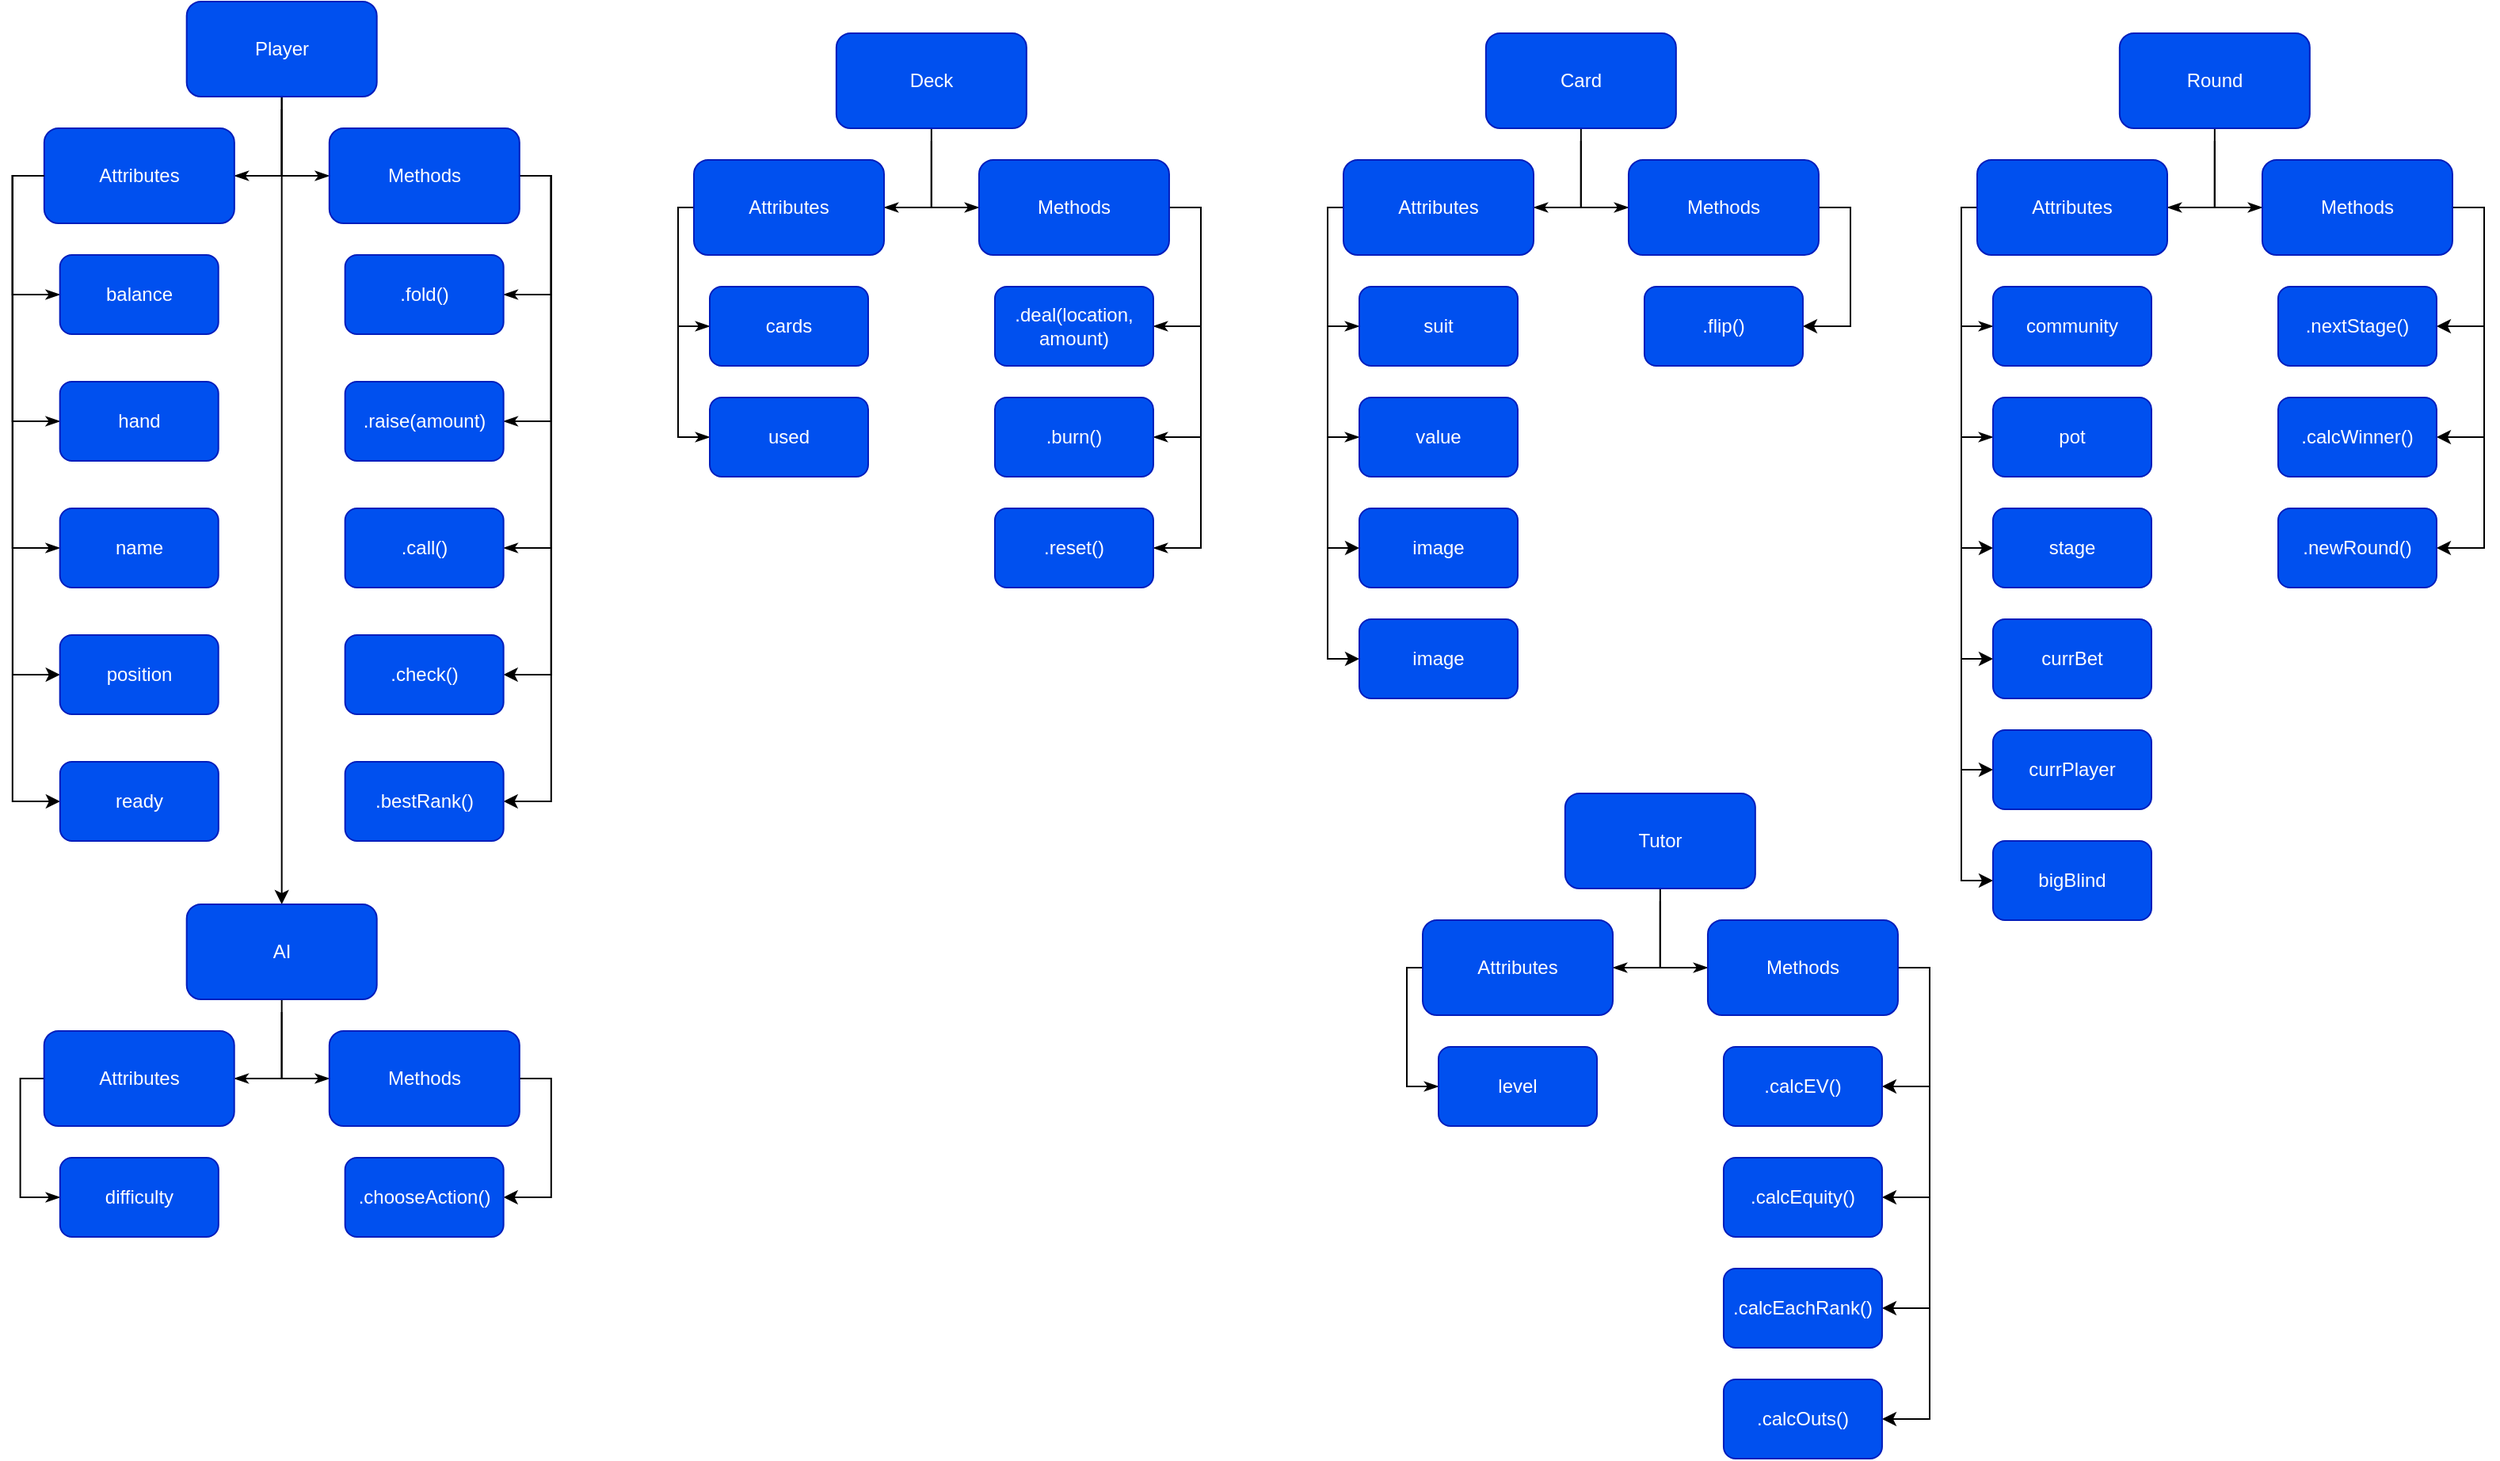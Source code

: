 <mxfile version="15.4.3" type="device"><diagram name="Page-1" id="2c0d36ab-eaac-3732-788b-9136903baeff"><mxGraphModel dx="1117" dy="623" grid="1" gridSize="10" guides="1" tooltips="1" connect="1" arrows="1" fold="1" page="1" pageScale="1.5" pageWidth="1169" pageHeight="827" background="none" math="0" shadow="0"><root><mxCell id="0"/><mxCell id="1" parent="0"/><mxCell id="-CKLJVaaTq9wheN5hUDh-131" value="" style="edgeStyle=orthogonalEdgeStyle;rounded=0;orthogonalLoop=1;jettySize=auto;html=1;endArrow=classicThin;sourcePerimeterSpacing=8;targetPerimeterSpacing=8;entryX=1;entryY=0.5;entryDx=0;entryDy=0;exitX=0.5;exitY=1;exitDx=0;exitDy=0;endFill=1;" parent="1" source="-CKLJVaaTq9wheN5hUDh-129" target="-CKLJVaaTq9wheN5hUDh-130" edge="1"><mxGeometry relative="1" as="geometry"><mxPoint x="227.84" y="380" as="targetPoint"/></mxGeometry></mxCell><mxCell id="-CKLJVaaTq9wheN5hUDh-134" value="" style="edgeStyle=orthogonalEdgeStyle;rounded=0;orthogonalLoop=1;jettySize=auto;html=1;endArrow=classicThin;sourcePerimeterSpacing=8;targetPerimeterSpacing=8;entryX=0;entryY=0.5;entryDx=0;entryDy=0;endFill=1;" parent="1" source="-CKLJVaaTq9wheN5hUDh-129" target="-CKLJVaaTq9wheN5hUDh-133" edge="1"><mxGeometry relative="1" as="geometry"/></mxCell><mxCell id="Jqy9X7Upgwg80QR6jKMe-75" style="edgeStyle=orthogonalEdgeStyle;rounded=0;orthogonalLoop=1;jettySize=auto;html=1;exitX=0.5;exitY=1;exitDx=0;exitDy=0;entryX=0.5;entryY=0;entryDx=0;entryDy=0;" parent="1" source="-CKLJVaaTq9wheN5hUDh-129" target="Jqy9X7Upgwg80QR6jKMe-37" edge="1"><mxGeometry relative="1" as="geometry"/></mxCell><mxCell id="-CKLJVaaTq9wheN5hUDh-129" value="Player" style="rounded=1;whiteSpace=wrap;html=1;hachureGap=4;pointerEvents=0;fillColor=#0050ef;strokeColor=#001DBC;fontColor=#ffffff;" parent="1" vertex="1"><mxGeometry x="219.84" y="270" width="120" height="60" as="geometry"/></mxCell><mxCell id="-CKLJVaaTq9wheN5hUDh-146" style="edgeStyle=orthogonalEdgeStyle;rounded=0;orthogonalLoop=1;jettySize=auto;html=1;entryX=0;entryY=0.5;entryDx=0;entryDy=0;endArrow=classicThin;endFill=1;sourcePerimeterSpacing=8;targetPerimeterSpacing=8;" parent="1" source="-CKLJVaaTq9wheN5hUDh-130" target="-CKLJVaaTq9wheN5hUDh-145" edge="1"><mxGeometry relative="1" as="geometry"><Array as="points"><mxPoint x="109.9" y="380"/><mxPoint x="109.9" y="615"/></Array></mxGeometry></mxCell><mxCell id="-CKLJVaaTq9wheN5hUDh-154" style="edgeStyle=orthogonalEdgeStyle;rounded=0;orthogonalLoop=1;jettySize=auto;html=1;entryX=0;entryY=0.5;entryDx=0;entryDy=0;endArrow=classicThin;endFill=1;sourcePerimeterSpacing=8;targetPerimeterSpacing=8;" parent="1" source="-CKLJVaaTq9wheN5hUDh-130" target="-CKLJVaaTq9wheN5hUDh-135" edge="1"><mxGeometry relative="1" as="geometry"><Array as="points"><mxPoint x="109.9" y="380"/><mxPoint x="109.9" y="455"/></Array></mxGeometry></mxCell><mxCell id="Jqy9X7Upgwg80QR6jKMe-57" style="edgeStyle=orthogonalEdgeStyle;rounded=0;orthogonalLoop=1;jettySize=auto;html=1;entryX=0;entryY=0.5;entryDx=0;entryDy=0;" parent="1" source="-CKLJVaaTq9wheN5hUDh-130" target="Jqy9X7Upgwg80QR6jKMe-56" edge="1"><mxGeometry relative="1" as="geometry"><mxPoint x="110" y="630" as="targetPoint"/><Array as="points"><mxPoint x="110" y="380"/><mxPoint x="110" y="695"/></Array></mxGeometry></mxCell><mxCell id="Jqy9X7Upgwg80QR6jKMe-77" style="edgeStyle=orthogonalEdgeStyle;rounded=0;orthogonalLoop=1;jettySize=auto;html=1;exitX=0;exitY=0.5;exitDx=0;exitDy=0;entryX=0;entryY=0.5;entryDx=0;entryDy=0;" parent="1" source="-CKLJVaaTq9wheN5hUDh-130" target="Jqy9X7Upgwg80QR6jKMe-76" edge="1"><mxGeometry relative="1" as="geometry"/></mxCell><mxCell id="-CKLJVaaTq9wheN5hUDh-130" value="Attributes" style="rounded=1;whiteSpace=wrap;html=1;hachureGap=4;pointerEvents=0;fillColor=#0050ef;strokeColor=#001DBC;fontColor=#ffffff;" parent="1" vertex="1"><mxGeometry x="129.92" y="350" width="120" height="60" as="geometry"/></mxCell><mxCell id="-CKLJVaaTq9wheN5hUDh-138" value="" style="edgeStyle=orthogonalEdgeStyle;rounded=0;orthogonalLoop=1;jettySize=auto;html=1;endArrow=classicThin;sourcePerimeterSpacing=8;targetPerimeterSpacing=8;exitX=1;exitY=0.5;exitDx=0;exitDy=0;entryX=1;entryY=0.5;entryDx=0;entryDy=0;endFill=1;" parent="1" source="-CKLJVaaTq9wheN5hUDh-133" target="-CKLJVaaTq9wheN5hUDh-137" edge="1"><mxGeometry relative="1" as="geometry"/></mxCell><mxCell id="-CKLJVaaTq9wheN5hUDh-143" style="edgeStyle=orthogonalEdgeStyle;rounded=0;orthogonalLoop=1;jettySize=auto;html=1;entryX=1;entryY=0.5;entryDx=0;entryDy=0;endArrow=classicThin;endFill=1;sourcePerimeterSpacing=8;targetPerimeterSpacing=8;exitX=1;exitY=0.5;exitDx=0;exitDy=0;" parent="1" source="-CKLJVaaTq9wheN5hUDh-133" target="-CKLJVaaTq9wheN5hUDh-141" edge="1"><mxGeometry relative="1" as="geometry"><Array as="points"><mxPoint x="449.9" y="380"/><mxPoint x="449.9" y="535"/></Array></mxGeometry></mxCell><mxCell id="-CKLJVaaTq9wheN5hUDh-144" style="edgeStyle=orthogonalEdgeStyle;rounded=0;orthogonalLoop=1;jettySize=auto;html=1;entryX=1;entryY=0.5;entryDx=0;entryDy=0;endArrow=classicThin;endFill=1;sourcePerimeterSpacing=8;targetPerimeterSpacing=8;" parent="1" source="-CKLJVaaTq9wheN5hUDh-133" target="-CKLJVaaTq9wheN5hUDh-142" edge="1"><mxGeometry relative="1" as="geometry"><Array as="points"><mxPoint x="449.9" y="380"/><mxPoint x="449.9" y="615"/></Array></mxGeometry></mxCell><mxCell id="Jqy9X7Upgwg80QR6jKMe-52" style="edgeStyle=orthogonalEdgeStyle;rounded=0;orthogonalLoop=1;jettySize=auto;html=1;exitX=1;exitY=0.5;exitDx=0;exitDy=0;entryX=1;entryY=0.5;entryDx=0;entryDy=0;" parent="1" source="-CKLJVaaTq9wheN5hUDh-133" target="Jqy9X7Upgwg80QR6jKMe-51" edge="1"><mxGeometry relative="1" as="geometry"/></mxCell><mxCell id="Jqy9X7Upgwg80QR6jKMe-55" style="edgeStyle=orthogonalEdgeStyle;rounded=0;orthogonalLoop=1;jettySize=auto;html=1;exitX=1;exitY=0.5;exitDx=0;exitDy=0;entryX=1;entryY=0.5;entryDx=0;entryDy=0;" parent="1" source="-CKLJVaaTq9wheN5hUDh-133" target="Jqy9X7Upgwg80QR6jKMe-54" edge="1"><mxGeometry relative="1" as="geometry"/></mxCell><mxCell id="-CKLJVaaTq9wheN5hUDh-133" value="Methods" style="rounded=1;whiteSpace=wrap;html=1;hachureGap=4;pointerEvents=0;fillColor=#0050ef;strokeColor=#001DBC;fontColor=#ffffff;" parent="1" vertex="1"><mxGeometry x="309.9" y="350" width="120" height="60" as="geometry"/></mxCell><mxCell id="-CKLJVaaTq9wheN5hUDh-140" value="" style="edgeStyle=orthogonalEdgeStyle;rounded=0;orthogonalLoop=1;jettySize=auto;html=1;endArrow=classicThin;sourcePerimeterSpacing=8;targetPerimeterSpacing=8;exitX=0;exitY=0.5;exitDx=0;exitDy=0;entryX=0;entryY=0.5;entryDx=0;entryDy=0;endFill=1;" parent="1" source="-CKLJVaaTq9wheN5hUDh-130" target="-CKLJVaaTq9wheN5hUDh-139" edge="1"><mxGeometry relative="1" as="geometry"/></mxCell><mxCell id="-CKLJVaaTq9wheN5hUDh-135" value="balance" style="rounded=1;whiteSpace=wrap;html=1;hachureGap=4;pointerEvents=0;fillColor=#0050ef;strokeColor=#001DBC;fontColor=#ffffff;aspect=fixed;" parent="1" vertex="1"><mxGeometry x="139.85" y="430" width="100" height="50" as="geometry"/></mxCell><mxCell id="-CKLJVaaTq9wheN5hUDh-137" value=".fold()" style="rounded=1;whiteSpace=wrap;html=1;hachureGap=4;pointerEvents=0;fillColor=#0050ef;strokeColor=#001DBC;fontColor=#ffffff;aspect=fixed;" parent="1" vertex="1"><mxGeometry x="319.83" y="430" width="100" height="50" as="geometry"/></mxCell><mxCell id="-CKLJVaaTq9wheN5hUDh-139" value="hand" style="rounded=1;whiteSpace=wrap;html=1;hachureGap=4;pointerEvents=0;fillColor=#0050ef;strokeColor=#001DBC;fontColor=#ffffff;aspect=fixed;" parent="1" vertex="1"><mxGeometry x="139.85" y="510" width="100" height="50" as="geometry"/></mxCell><mxCell id="-CKLJVaaTq9wheN5hUDh-141" value=".raise(amount)" style="rounded=1;whiteSpace=wrap;html=1;hachureGap=4;pointerEvents=0;fillColor=#0050ef;strokeColor=#001DBC;fontColor=#ffffff;aspect=fixed;" parent="1" vertex="1"><mxGeometry x="319.83" y="510" width="100" height="50" as="geometry"/></mxCell><mxCell id="-CKLJVaaTq9wheN5hUDh-142" value=".call()" style="rounded=1;whiteSpace=wrap;html=1;hachureGap=4;pointerEvents=0;fillColor=#0050ef;strokeColor=#001DBC;fontColor=#ffffff;aspect=fixed;" parent="1" vertex="1"><mxGeometry x="319.83" y="590" width="100" height="50" as="geometry"/></mxCell><mxCell id="-CKLJVaaTq9wheN5hUDh-145" value="name" style="rounded=1;whiteSpace=wrap;html=1;hachureGap=4;pointerEvents=0;fillColor=#0050ef;strokeColor=#001DBC;fontColor=#ffffff;aspect=fixed;" parent="1" vertex="1"><mxGeometry x="139.85" y="590" width="100" height="50" as="geometry"/></mxCell><mxCell id="-CKLJVaaTq9wheN5hUDh-148" value="" style="edgeStyle=orthogonalEdgeStyle;rounded=0;orthogonalLoop=1;jettySize=auto;html=1;endArrow=classicThin;sourcePerimeterSpacing=8;targetPerimeterSpacing=8;entryX=1;entryY=0.5;entryDx=0;entryDy=0;exitX=0.5;exitY=1;exitDx=0;exitDy=0;endFill=1;" parent="1" source="-CKLJVaaTq9wheN5hUDh-150" target="-CKLJVaaTq9wheN5hUDh-151" edge="1"><mxGeometry relative="1" as="geometry"><mxPoint x="637.92" y="400" as="targetPoint"/></mxGeometry></mxCell><mxCell id="-CKLJVaaTq9wheN5hUDh-149" value="" style="edgeStyle=orthogonalEdgeStyle;rounded=0;orthogonalLoop=1;jettySize=auto;html=1;endArrow=classicThin;sourcePerimeterSpacing=8;targetPerimeterSpacing=8;entryX=0;entryY=0.5;entryDx=0;entryDy=0;endFill=1;" parent="1" source="-CKLJVaaTq9wheN5hUDh-150" target="-CKLJVaaTq9wheN5hUDh-152" edge="1"><mxGeometry relative="1" as="geometry"/></mxCell><mxCell id="-CKLJVaaTq9wheN5hUDh-150" value="Deck" style="rounded=1;whiteSpace=wrap;html=1;hachureGap=4;pointerEvents=0;fillColor=#0050ef;strokeColor=#001DBC;fontColor=#ffffff;" parent="1" vertex="1"><mxGeometry x="629.92" y="290" width="120" height="60" as="geometry"/></mxCell><mxCell id="-CKLJVaaTq9wheN5hUDh-158" style="edgeStyle=orthogonalEdgeStyle;rounded=0;orthogonalLoop=1;jettySize=auto;html=1;entryX=0;entryY=0.5;entryDx=0;entryDy=0;endArrow=classicThin;endFill=1;sourcePerimeterSpacing=8;targetPerimeterSpacing=8;exitX=0;exitY=0.5;exitDx=0;exitDy=0;" parent="1" source="-CKLJVaaTq9wheN5hUDh-151" target="-CKLJVaaTq9wheN5hUDh-156" edge="1"><mxGeometry relative="1" as="geometry"><Array as="points"><mxPoint x="530" y="400"/><mxPoint x="530" y="475"/></Array></mxGeometry></mxCell><mxCell id="-CKLJVaaTq9wheN5hUDh-165" style="edgeStyle=orthogonalEdgeStyle;rounded=0;orthogonalLoop=1;jettySize=auto;html=1;entryX=0;entryY=0.5;entryDx=0;entryDy=0;endArrow=classicThin;endFill=1;sourcePerimeterSpacing=8;targetPerimeterSpacing=8;" parent="1" source="-CKLJVaaTq9wheN5hUDh-151" target="-CKLJVaaTq9wheN5hUDh-164" edge="1"><mxGeometry relative="1" as="geometry"><Array as="points"><mxPoint x="530" y="400"/><mxPoint x="530" y="545"/></Array></mxGeometry></mxCell><mxCell id="-CKLJVaaTq9wheN5hUDh-151" value="Attributes" style="rounded=1;whiteSpace=wrap;html=1;hachureGap=4;pointerEvents=0;fillColor=#0050ef;strokeColor=#001DBC;fontColor=#ffffff;" parent="1" vertex="1"><mxGeometry x="540" y="370" width="120" height="60" as="geometry"/></mxCell><mxCell id="-CKLJVaaTq9wheN5hUDh-159" style="edgeStyle=orthogonalEdgeStyle;rounded=0;orthogonalLoop=1;jettySize=auto;html=1;entryX=1;entryY=0.5;entryDx=0;entryDy=0;endArrow=classicThin;endFill=1;sourcePerimeterSpacing=8;targetPerimeterSpacing=8;exitX=1;exitY=0.5;exitDx=0;exitDy=0;" parent="1" source="-CKLJVaaTq9wheN5hUDh-152" target="-CKLJVaaTq9wheN5hUDh-157" edge="1"><mxGeometry relative="1" as="geometry"><Array as="points"><mxPoint x="860" y="400"/><mxPoint x="860" y="475"/></Array></mxGeometry></mxCell><mxCell id="-CKLJVaaTq9wheN5hUDh-161" style="edgeStyle=orthogonalEdgeStyle;rounded=0;orthogonalLoop=1;jettySize=auto;html=1;entryX=1;entryY=0.5;entryDx=0;entryDy=0;endArrow=classicThin;endFill=1;sourcePerimeterSpacing=8;targetPerimeterSpacing=8;" parent="1" source="-CKLJVaaTq9wheN5hUDh-152" target="-CKLJVaaTq9wheN5hUDh-160" edge="1"><mxGeometry relative="1" as="geometry"><Array as="points"><mxPoint x="860" y="400"/><mxPoint x="860" y="545"/></Array></mxGeometry></mxCell><mxCell id="-CKLJVaaTq9wheN5hUDh-163" style="edgeStyle=orthogonalEdgeStyle;rounded=0;orthogonalLoop=1;jettySize=auto;html=1;entryX=1;entryY=0.5;entryDx=0;entryDy=0;endArrow=classicThin;endFill=1;sourcePerimeterSpacing=8;targetPerimeterSpacing=8;" parent="1" source="-CKLJVaaTq9wheN5hUDh-152" target="-CKLJVaaTq9wheN5hUDh-162" edge="1"><mxGeometry relative="1" as="geometry"><Array as="points"><mxPoint x="860" y="400"/><mxPoint x="860" y="615"/></Array></mxGeometry></mxCell><mxCell id="-CKLJVaaTq9wheN5hUDh-152" value="Methods" style="rounded=1;whiteSpace=wrap;html=1;hachureGap=4;pointerEvents=0;fillColor=#0050ef;strokeColor=#001DBC;fontColor=#ffffff;" parent="1" vertex="1"><mxGeometry x="719.98" y="370" width="120" height="60" as="geometry"/></mxCell><mxCell id="-CKLJVaaTq9wheN5hUDh-156" value="cards" style="rounded=1;whiteSpace=wrap;html=1;hachureGap=4;pointerEvents=0;fillColor=#0050ef;strokeColor=#001DBC;fontColor=#ffffff;aspect=fixed;" parent="1" vertex="1"><mxGeometry x="550" y="450" width="100" height="50" as="geometry"/></mxCell><mxCell id="-CKLJVaaTq9wheN5hUDh-157" value=".deal(location, amount)" style="rounded=1;whiteSpace=wrap;html=1;hachureGap=4;pointerEvents=0;fillColor=#0050ef;strokeColor=#001DBC;fontColor=#ffffff;aspect=fixed;" parent="1" vertex="1"><mxGeometry x="729.98" y="450" width="100" height="50" as="geometry"/></mxCell><mxCell id="-CKLJVaaTq9wheN5hUDh-160" value=".burn()" style="rounded=1;whiteSpace=wrap;html=1;hachureGap=4;pointerEvents=0;fillColor=#0050ef;strokeColor=#001DBC;fontColor=#ffffff;aspect=fixed;" parent="1" vertex="1"><mxGeometry x="729.98" y="520" width="100" height="50" as="geometry"/></mxCell><mxCell id="-CKLJVaaTq9wheN5hUDh-162" value=".reset()" style="rounded=1;whiteSpace=wrap;html=1;hachureGap=4;pointerEvents=0;fillColor=#0050ef;strokeColor=#001DBC;fontColor=#ffffff;aspect=fixed;" parent="1" vertex="1"><mxGeometry x="729.98" y="590" width="100" height="50" as="geometry"/></mxCell><mxCell id="-CKLJVaaTq9wheN5hUDh-164" value="used" style="rounded=1;whiteSpace=wrap;html=1;hachureGap=4;pointerEvents=0;fillColor=#0050ef;strokeColor=#001DBC;fontColor=#ffffff;aspect=fixed;" parent="1" vertex="1"><mxGeometry x="550" y="520" width="100" height="50" as="geometry"/></mxCell><mxCell id="-CKLJVaaTq9wheN5hUDh-167" value="" style="edgeStyle=orthogonalEdgeStyle;rounded=0;orthogonalLoop=1;jettySize=auto;html=1;endArrow=classicThin;sourcePerimeterSpacing=8;targetPerimeterSpacing=8;entryX=1;entryY=0.5;entryDx=0;entryDy=0;exitX=0.5;exitY=1;exitDx=0;exitDy=0;endFill=1;" parent="1" source="-CKLJVaaTq9wheN5hUDh-169" target="-CKLJVaaTq9wheN5hUDh-170" edge="1"><mxGeometry relative="1" as="geometry"><mxPoint x="1047.92" y="400" as="targetPoint"/></mxGeometry></mxCell><mxCell id="-CKLJVaaTq9wheN5hUDh-168" value="" style="edgeStyle=orthogonalEdgeStyle;rounded=0;orthogonalLoop=1;jettySize=auto;html=1;endArrow=classicThin;sourcePerimeterSpacing=8;targetPerimeterSpacing=8;entryX=0;entryY=0.5;entryDx=0;entryDy=0;endFill=1;" parent="1" source="-CKLJVaaTq9wheN5hUDh-169" target="-CKLJVaaTq9wheN5hUDh-171" edge="1"><mxGeometry relative="1" as="geometry"/></mxCell><mxCell id="-CKLJVaaTq9wheN5hUDh-169" value="Card" style="rounded=1;whiteSpace=wrap;html=1;hachureGap=4;pointerEvents=0;fillColor=#0050ef;strokeColor=#001DBC;fontColor=#ffffff;" parent="1" vertex="1"><mxGeometry x="1039.92" y="290" width="120" height="60" as="geometry"/></mxCell><mxCell id="-CKLJVaaTq9wheN5hUDh-174" style="edgeStyle=orthogonalEdgeStyle;rounded=0;orthogonalLoop=1;jettySize=auto;html=1;entryX=0;entryY=0.5;entryDx=0;entryDy=0;endArrow=classicThin;endFill=1;sourcePerimeterSpacing=8;targetPerimeterSpacing=8;exitX=0;exitY=0.5;exitDx=0;exitDy=0;" parent="1" source="-CKLJVaaTq9wheN5hUDh-170" target="-CKLJVaaTq9wheN5hUDh-172" edge="1"><mxGeometry relative="1" as="geometry"><Array as="points"><mxPoint x="940" y="400"/><mxPoint x="940" y="475"/></Array></mxGeometry></mxCell><mxCell id="-CKLJVaaTq9wheN5hUDh-175" style="edgeStyle=orthogonalEdgeStyle;rounded=0;orthogonalLoop=1;jettySize=auto;html=1;entryX=0;entryY=0.5;entryDx=0;entryDy=0;endArrow=classicThin;endFill=1;sourcePerimeterSpacing=8;targetPerimeterSpacing=8;" parent="1" source="-CKLJVaaTq9wheN5hUDh-170" target="-CKLJVaaTq9wheN5hUDh-173" edge="1"><mxGeometry relative="1" as="geometry"><Array as="points"><mxPoint x="940" y="400"/><mxPoint x="940" y="545"/></Array></mxGeometry></mxCell><mxCell id="Jqy9X7Upgwg80QR6jKMe-3" style="edgeStyle=orthogonalEdgeStyle;rounded=0;orthogonalLoop=1;jettySize=auto;html=1;entryX=0;entryY=0.5;entryDx=0;entryDy=0;" parent="1" source="-CKLJVaaTq9wheN5hUDh-170" target="Jqy9X7Upgwg80QR6jKMe-2" edge="1"><mxGeometry relative="1" as="geometry"><Array as="points"><mxPoint x="940" y="400"/><mxPoint x="940" y="615"/></Array></mxGeometry></mxCell><mxCell id="Jqy9X7Upgwg80QR6jKMe-65" style="edgeStyle=orthogonalEdgeStyle;rounded=0;orthogonalLoop=1;jettySize=auto;html=1;exitX=0;exitY=0.5;exitDx=0;exitDy=0;entryX=0;entryY=0.5;entryDx=0;entryDy=0;" parent="1" source="-CKLJVaaTq9wheN5hUDh-170" target="Jqy9X7Upgwg80QR6jKMe-64" edge="1"><mxGeometry relative="1" as="geometry"><Array as="points"><mxPoint x="940" y="400"/><mxPoint x="940" y="685"/></Array></mxGeometry></mxCell><mxCell id="-CKLJVaaTq9wheN5hUDh-170" value="Attributes" style="rounded=1;whiteSpace=wrap;html=1;hachureGap=4;pointerEvents=0;fillColor=#0050ef;strokeColor=#001DBC;fontColor=#ffffff;" parent="1" vertex="1"><mxGeometry x="950" y="370" width="120" height="60" as="geometry"/></mxCell><mxCell id="Jqy9X7Upgwg80QR6jKMe-4" style="edgeStyle=orthogonalEdgeStyle;rounded=0;orthogonalLoop=1;jettySize=auto;html=1;exitX=1;exitY=0.5;exitDx=0;exitDy=0;entryX=1;entryY=0.5;entryDx=0;entryDy=0;" parent="1" source="-CKLJVaaTq9wheN5hUDh-171" target="Jqy9X7Upgwg80QR6jKMe-1" edge="1"><mxGeometry relative="1" as="geometry"/></mxCell><mxCell id="-CKLJVaaTq9wheN5hUDh-171" value="Methods" style="rounded=1;whiteSpace=wrap;html=1;hachureGap=4;pointerEvents=0;fillColor=#0050ef;strokeColor=#001DBC;fontColor=#ffffff;" parent="1" vertex="1"><mxGeometry x="1129.98" y="370" width="120" height="60" as="geometry"/></mxCell><mxCell id="-CKLJVaaTq9wheN5hUDh-172" value="suit" style="rounded=1;whiteSpace=wrap;html=1;hachureGap=4;pointerEvents=0;fillColor=#0050ef;strokeColor=#001DBC;fontColor=#ffffff;aspect=fixed;" parent="1" vertex="1"><mxGeometry x="960" y="450" width="100" height="50" as="geometry"/></mxCell><mxCell id="-CKLJVaaTq9wheN5hUDh-173" value="value" style="rounded=1;whiteSpace=wrap;html=1;hachureGap=4;pointerEvents=0;fillColor=#0050ef;strokeColor=#001DBC;fontColor=#ffffff;aspect=fixed;" parent="1" vertex="1"><mxGeometry x="960" y="520" width="100" height="50" as="geometry"/></mxCell><mxCell id="Jqy9X7Upgwg80QR6jKMe-1" value=".flip()" style="rounded=1;whiteSpace=wrap;html=1;hachureGap=4;pointerEvents=0;fillColor=#0050ef;strokeColor=#001DBC;fontColor=#ffffff;aspect=fixed;" parent="1" vertex="1"><mxGeometry x="1139.98" y="450" width="100" height="50" as="geometry"/></mxCell><mxCell id="Jqy9X7Upgwg80QR6jKMe-2" value="image" style="rounded=1;whiteSpace=wrap;html=1;hachureGap=4;pointerEvents=0;fillColor=#0050ef;strokeColor=#001DBC;fontColor=#ffffff;aspect=fixed;" parent="1" vertex="1"><mxGeometry x="960" y="590" width="100" height="50" as="geometry"/></mxCell><mxCell id="Jqy9X7Upgwg80QR6jKMe-5" value="" style="edgeStyle=orthogonalEdgeStyle;rounded=0;orthogonalLoop=1;jettySize=auto;html=1;endArrow=classicThin;sourcePerimeterSpacing=8;targetPerimeterSpacing=8;entryX=1;entryY=0.5;entryDx=0;entryDy=0;exitX=0.5;exitY=1;exitDx=0;exitDy=0;endFill=1;" parent="1" source="Jqy9X7Upgwg80QR6jKMe-7" target="Jqy9X7Upgwg80QR6jKMe-11" edge="1"><mxGeometry relative="1" as="geometry"><mxPoint x="1447.92" y="400" as="targetPoint"/></mxGeometry></mxCell><mxCell id="Jqy9X7Upgwg80QR6jKMe-6" value="" style="edgeStyle=orthogonalEdgeStyle;rounded=0;orthogonalLoop=1;jettySize=auto;html=1;endArrow=classicThin;sourcePerimeterSpacing=8;targetPerimeterSpacing=8;entryX=0;entryY=0.5;entryDx=0;entryDy=0;endFill=1;" parent="1" source="Jqy9X7Upgwg80QR6jKMe-7" target="Jqy9X7Upgwg80QR6jKMe-13" edge="1"><mxGeometry relative="1" as="geometry"/></mxCell><mxCell id="Jqy9X7Upgwg80QR6jKMe-7" value="Round" style="rounded=1;whiteSpace=wrap;html=1;hachureGap=4;pointerEvents=0;fillColor=#0050ef;strokeColor=#001DBC;fontColor=#ffffff;" parent="1" vertex="1"><mxGeometry x="1439.92" y="290" width="120" height="60" as="geometry"/></mxCell><mxCell id="Jqy9X7Upgwg80QR6jKMe-8" style="edgeStyle=orthogonalEdgeStyle;rounded=0;orthogonalLoop=1;jettySize=auto;html=1;entryX=0;entryY=0.5;entryDx=0;entryDy=0;endArrow=classicThin;endFill=1;sourcePerimeterSpacing=8;targetPerimeterSpacing=8;exitX=0;exitY=0.5;exitDx=0;exitDy=0;" parent="1" source="Jqy9X7Upgwg80QR6jKMe-11" target="Jqy9X7Upgwg80QR6jKMe-14" edge="1"><mxGeometry relative="1" as="geometry"><Array as="points"><mxPoint x="1340" y="400"/><mxPoint x="1340" y="475"/></Array></mxGeometry></mxCell><mxCell id="Jqy9X7Upgwg80QR6jKMe-9" style="edgeStyle=orthogonalEdgeStyle;rounded=0;orthogonalLoop=1;jettySize=auto;html=1;entryX=0;entryY=0.5;entryDx=0;entryDy=0;endArrow=classicThin;endFill=1;sourcePerimeterSpacing=8;targetPerimeterSpacing=8;" parent="1" source="Jqy9X7Upgwg80QR6jKMe-11" target="Jqy9X7Upgwg80QR6jKMe-15" edge="1"><mxGeometry relative="1" as="geometry"><Array as="points"><mxPoint x="1340" y="400"/><mxPoint x="1340" y="545"/></Array></mxGeometry></mxCell><mxCell id="Jqy9X7Upgwg80QR6jKMe-59" style="edgeStyle=orthogonalEdgeStyle;rounded=0;orthogonalLoop=1;jettySize=auto;html=1;exitX=0;exitY=0.5;exitDx=0;exitDy=0;entryX=0;entryY=0.5;entryDx=0;entryDy=0;" parent="1" source="Jqy9X7Upgwg80QR6jKMe-11" target="Jqy9X7Upgwg80QR6jKMe-58" edge="1"><mxGeometry relative="1" as="geometry"><Array as="points"><mxPoint x="1340" y="400"/><mxPoint x="1340" y="615"/></Array></mxGeometry></mxCell><mxCell id="Jqy9X7Upgwg80QR6jKMe-61" style="edgeStyle=orthogonalEdgeStyle;rounded=0;orthogonalLoop=1;jettySize=auto;html=1;exitX=0;exitY=0.5;exitDx=0;exitDy=0;entryX=0;entryY=0.5;entryDx=0;entryDy=0;" parent="1" source="Jqy9X7Upgwg80QR6jKMe-11" target="Jqy9X7Upgwg80QR6jKMe-60" edge="1"><mxGeometry relative="1" as="geometry"><Array as="points"><mxPoint x="1340" y="400"/><mxPoint x="1340" y="685"/></Array></mxGeometry></mxCell><mxCell id="Jqy9X7Upgwg80QR6jKMe-63" style="edgeStyle=orthogonalEdgeStyle;rounded=0;orthogonalLoop=1;jettySize=auto;html=1;exitX=0;exitY=0.5;exitDx=0;exitDy=0;entryX=0;entryY=0.5;entryDx=0;entryDy=0;" parent="1" source="Jqy9X7Upgwg80QR6jKMe-11" target="Jqy9X7Upgwg80QR6jKMe-62" edge="1"><mxGeometry relative="1" as="geometry"><Array as="points"><mxPoint x="1340" y="400"/><mxPoint x="1340" y="755"/></Array></mxGeometry></mxCell><mxCell id="g2fBDRcS-xBej7vvgH9--2" style="edgeStyle=orthogonalEdgeStyle;rounded=0;orthogonalLoop=1;jettySize=auto;html=1;exitX=0;exitY=0.5;exitDx=0;exitDy=0;entryX=0;entryY=0.5;entryDx=0;entryDy=0;" edge="1" parent="1" source="Jqy9X7Upgwg80QR6jKMe-11" target="g2fBDRcS-xBej7vvgH9--1"><mxGeometry relative="1" as="geometry"><Array as="points"><mxPoint x="1340" y="400"/><mxPoint x="1340" y="825"/></Array></mxGeometry></mxCell><mxCell id="Jqy9X7Upgwg80QR6jKMe-11" value="Attributes" style="rounded=1;whiteSpace=wrap;html=1;hachureGap=4;pointerEvents=0;fillColor=#0050ef;strokeColor=#001DBC;fontColor=#ffffff;" parent="1" vertex="1"><mxGeometry x="1350" y="370" width="120" height="60" as="geometry"/></mxCell><mxCell id="Jqy9X7Upgwg80QR6jKMe-12" style="edgeStyle=orthogonalEdgeStyle;rounded=0;orthogonalLoop=1;jettySize=auto;html=1;exitX=1;exitY=0.5;exitDx=0;exitDy=0;entryX=1;entryY=0.5;entryDx=0;entryDy=0;" parent="1" source="Jqy9X7Upgwg80QR6jKMe-13" target="Jqy9X7Upgwg80QR6jKMe-16" edge="1"><mxGeometry relative="1" as="geometry"/></mxCell><mxCell id="Jqy9X7Upgwg80QR6jKMe-53" style="edgeStyle=orthogonalEdgeStyle;rounded=0;orthogonalLoop=1;jettySize=auto;html=1;exitX=1;exitY=0.5;exitDx=0;exitDy=0;entryX=1;entryY=0.5;entryDx=0;entryDy=0;" parent="1" source="Jqy9X7Upgwg80QR6jKMe-13" target="Jqy9X7Upgwg80QR6jKMe-18" edge="1"><mxGeometry relative="1" as="geometry"/></mxCell><mxCell id="Jqy9X7Upgwg80QR6jKMe-70" style="edgeStyle=orthogonalEdgeStyle;rounded=0;orthogonalLoop=1;jettySize=auto;html=1;exitX=1;exitY=0.5;exitDx=0;exitDy=0;entryX=1;entryY=0.5;entryDx=0;entryDy=0;" parent="1" source="Jqy9X7Upgwg80QR6jKMe-13" target="Jqy9X7Upgwg80QR6jKMe-71" edge="1"><mxGeometry relative="1" as="geometry"><mxPoint x="1670" y="630" as="targetPoint"/></mxGeometry></mxCell><mxCell id="Jqy9X7Upgwg80QR6jKMe-13" value="Methods" style="rounded=1;whiteSpace=wrap;html=1;hachureGap=4;pointerEvents=0;fillColor=#0050ef;strokeColor=#001DBC;fontColor=#ffffff;" parent="1" vertex="1"><mxGeometry x="1529.98" y="370" width="120" height="60" as="geometry"/></mxCell><mxCell id="Jqy9X7Upgwg80QR6jKMe-14" value="community" style="rounded=1;whiteSpace=wrap;html=1;hachureGap=4;pointerEvents=0;fillColor=#0050ef;strokeColor=#001DBC;fontColor=#ffffff;aspect=fixed;" parent="1" vertex="1"><mxGeometry x="1360" y="450" width="100" height="50" as="geometry"/></mxCell><mxCell id="Jqy9X7Upgwg80QR6jKMe-15" value="pot" style="rounded=1;whiteSpace=wrap;html=1;hachureGap=4;pointerEvents=0;fillColor=#0050ef;strokeColor=#001DBC;fontColor=#ffffff;aspect=fixed;" parent="1" vertex="1"><mxGeometry x="1360" y="520" width="100" height="50" as="geometry"/></mxCell><mxCell id="Jqy9X7Upgwg80QR6jKMe-16" value=".nextStage()" style="rounded=1;whiteSpace=wrap;html=1;hachureGap=4;pointerEvents=0;fillColor=#0050ef;strokeColor=#001DBC;fontColor=#ffffff;aspect=fixed;" parent="1" vertex="1"><mxGeometry x="1539.98" y="450" width="100" height="50" as="geometry"/></mxCell><mxCell id="Jqy9X7Upgwg80QR6jKMe-18" value=".calcWinner()" style="rounded=1;whiteSpace=wrap;html=1;hachureGap=4;pointerEvents=0;fillColor=#0050ef;strokeColor=#001DBC;fontColor=#ffffff;aspect=fixed;" parent="1" vertex="1"><mxGeometry x="1539.98" y="520" width="100" height="50" as="geometry"/></mxCell><mxCell id="Jqy9X7Upgwg80QR6jKMe-21" value="" style="edgeStyle=orthogonalEdgeStyle;rounded=0;orthogonalLoop=1;jettySize=auto;html=1;endArrow=classicThin;sourcePerimeterSpacing=8;targetPerimeterSpacing=8;entryX=1;entryY=0.5;entryDx=0;entryDy=0;exitX=0.5;exitY=1;exitDx=0;exitDy=0;endFill=1;" parent="1" source="Jqy9X7Upgwg80QR6jKMe-23" target="Jqy9X7Upgwg80QR6jKMe-27" edge="1"><mxGeometry relative="1" as="geometry"><mxPoint x="1097.92" y="880" as="targetPoint"/></mxGeometry></mxCell><mxCell id="Jqy9X7Upgwg80QR6jKMe-22" value="" style="edgeStyle=orthogonalEdgeStyle;rounded=0;orthogonalLoop=1;jettySize=auto;html=1;endArrow=classicThin;sourcePerimeterSpacing=8;targetPerimeterSpacing=8;entryX=0;entryY=0.5;entryDx=0;entryDy=0;endFill=1;" parent="1" source="Jqy9X7Upgwg80QR6jKMe-23" target="Jqy9X7Upgwg80QR6jKMe-29" edge="1"><mxGeometry relative="1" as="geometry"/></mxCell><mxCell id="Jqy9X7Upgwg80QR6jKMe-23" value="Tutor" style="rounded=1;whiteSpace=wrap;html=1;hachureGap=4;pointerEvents=0;fillColor=#0050ef;strokeColor=#001DBC;fontColor=#ffffff;" parent="1" vertex="1"><mxGeometry x="1089.92" y="770" width="120" height="60" as="geometry"/></mxCell><mxCell id="Jqy9X7Upgwg80QR6jKMe-24" style="edgeStyle=orthogonalEdgeStyle;rounded=0;orthogonalLoop=1;jettySize=auto;html=1;entryX=0;entryY=0.5;entryDx=0;entryDy=0;endArrow=classicThin;endFill=1;sourcePerimeterSpacing=8;targetPerimeterSpacing=8;exitX=0;exitY=0.5;exitDx=0;exitDy=0;" parent="1" source="Jqy9X7Upgwg80QR6jKMe-27" target="Jqy9X7Upgwg80QR6jKMe-30" edge="1"><mxGeometry relative="1" as="geometry"><Array as="points"><mxPoint x="990" y="880"/><mxPoint x="990" y="955"/></Array></mxGeometry></mxCell><mxCell id="Jqy9X7Upgwg80QR6jKMe-27" value="Attributes" style="rounded=1;whiteSpace=wrap;html=1;hachureGap=4;pointerEvents=0;fillColor=#0050ef;strokeColor=#001DBC;fontColor=#ffffff;" parent="1" vertex="1"><mxGeometry x="1000" y="850" width="120" height="60" as="geometry"/></mxCell><mxCell id="Jqy9X7Upgwg80QR6jKMe-28" style="edgeStyle=orthogonalEdgeStyle;rounded=0;orthogonalLoop=1;jettySize=auto;html=1;exitX=1;exitY=0.5;exitDx=0;exitDy=0;entryX=1;entryY=0.5;entryDx=0;entryDy=0;" parent="1" source="Jqy9X7Upgwg80QR6jKMe-29" target="Jqy9X7Upgwg80QR6jKMe-32" edge="1"><mxGeometry relative="1" as="geometry"/></mxCell><mxCell id="Jqy9X7Upgwg80QR6jKMe-68" style="edgeStyle=orthogonalEdgeStyle;rounded=0;orthogonalLoop=1;jettySize=auto;html=1;exitX=1;exitY=0.5;exitDx=0;exitDy=0;entryX=1;entryY=0.5;entryDx=0;entryDy=0;" parent="1" source="Jqy9X7Upgwg80QR6jKMe-29" target="Jqy9X7Upgwg80QR6jKMe-34" edge="1"><mxGeometry relative="1" as="geometry"/></mxCell><mxCell id="Jqy9X7Upgwg80QR6jKMe-69" style="edgeStyle=orthogonalEdgeStyle;rounded=0;orthogonalLoop=1;jettySize=auto;html=1;exitX=1;exitY=0.5;exitDx=0;exitDy=0;entryX=1;entryY=0.5;entryDx=0;entryDy=0;" parent="1" source="Jqy9X7Upgwg80QR6jKMe-29" target="Jqy9X7Upgwg80QR6jKMe-67" edge="1"><mxGeometry relative="1" as="geometry"/></mxCell><mxCell id="Jqy9X7Upgwg80QR6jKMe-73" style="edgeStyle=orthogonalEdgeStyle;rounded=0;orthogonalLoop=1;jettySize=auto;html=1;exitX=1;exitY=0.5;exitDx=0;exitDy=0;entryX=1;entryY=0.5;entryDx=0;entryDy=0;" parent="1" source="Jqy9X7Upgwg80QR6jKMe-29" target="Jqy9X7Upgwg80QR6jKMe-72" edge="1"><mxGeometry relative="1" as="geometry"/></mxCell><mxCell id="Jqy9X7Upgwg80QR6jKMe-29" value="Methods" style="rounded=1;whiteSpace=wrap;html=1;hachureGap=4;pointerEvents=0;fillColor=#0050ef;strokeColor=#001DBC;fontColor=#ffffff;" parent="1" vertex="1"><mxGeometry x="1179.98" y="850" width="120" height="60" as="geometry"/></mxCell><mxCell id="Jqy9X7Upgwg80QR6jKMe-30" value="level" style="rounded=1;whiteSpace=wrap;html=1;hachureGap=4;pointerEvents=0;fillColor=#0050ef;strokeColor=#001DBC;fontColor=#ffffff;aspect=fixed;" parent="1" vertex="1"><mxGeometry x="1010" y="930" width="100" height="50" as="geometry"/></mxCell><mxCell id="Jqy9X7Upgwg80QR6jKMe-32" value=".calcEV()" style="rounded=1;whiteSpace=wrap;html=1;hachureGap=4;pointerEvents=0;fillColor=#0050ef;strokeColor=#001DBC;fontColor=#ffffff;aspect=fixed;" parent="1" vertex="1"><mxGeometry x="1189.98" y="930" width="100" height="50" as="geometry"/></mxCell><mxCell id="Jqy9X7Upgwg80QR6jKMe-34" value=".calcEquity()" style="rounded=1;whiteSpace=wrap;html=1;hachureGap=4;pointerEvents=0;fillColor=#0050ef;strokeColor=#001DBC;fontColor=#ffffff;aspect=fixed;" parent="1" vertex="1"><mxGeometry x="1189.98" y="1000" width="100" height="50" as="geometry"/></mxCell><mxCell id="Jqy9X7Upgwg80QR6jKMe-35" value="" style="edgeStyle=orthogonalEdgeStyle;rounded=0;orthogonalLoop=1;jettySize=auto;html=1;endArrow=classicThin;sourcePerimeterSpacing=8;targetPerimeterSpacing=8;entryX=1;entryY=0.5;entryDx=0;entryDy=0;exitX=0.5;exitY=1;exitDx=0;exitDy=0;endFill=1;" parent="1" source="Jqy9X7Upgwg80QR6jKMe-37" target="Jqy9X7Upgwg80QR6jKMe-41" edge="1"><mxGeometry relative="1" as="geometry"><mxPoint x="222.74" y="950" as="targetPoint"/></mxGeometry></mxCell><mxCell id="Jqy9X7Upgwg80QR6jKMe-36" value="" style="edgeStyle=orthogonalEdgeStyle;rounded=0;orthogonalLoop=1;jettySize=auto;html=1;endArrow=classicThin;sourcePerimeterSpacing=8;targetPerimeterSpacing=8;entryX=0;entryY=0.5;entryDx=0;entryDy=0;endFill=1;" parent="1" source="Jqy9X7Upgwg80QR6jKMe-37" target="Jqy9X7Upgwg80QR6jKMe-43" edge="1"><mxGeometry relative="1" as="geometry"/></mxCell><mxCell id="Jqy9X7Upgwg80QR6jKMe-37" value="AI" style="rounded=1;whiteSpace=wrap;html=1;hachureGap=4;pointerEvents=0;fillColor=#0050ef;strokeColor=#001DBC;fontColor=#ffffff;" parent="1" vertex="1"><mxGeometry x="219.84" y="840" width="120" height="60" as="geometry"/></mxCell><mxCell id="Jqy9X7Upgwg80QR6jKMe-38" style="edgeStyle=orthogonalEdgeStyle;rounded=0;orthogonalLoop=1;jettySize=auto;html=1;entryX=0;entryY=0.5;entryDx=0;entryDy=0;endArrow=classicThin;endFill=1;sourcePerimeterSpacing=8;targetPerimeterSpacing=8;exitX=0;exitY=0.5;exitDx=0;exitDy=0;" parent="1" source="Jqy9X7Upgwg80QR6jKMe-41" target="Jqy9X7Upgwg80QR6jKMe-44" edge="1"><mxGeometry relative="1" as="geometry"><Array as="points"><mxPoint x="114.82" y="950"/><mxPoint x="114.82" y="1025"/></Array></mxGeometry></mxCell><mxCell id="Jqy9X7Upgwg80QR6jKMe-41" value="Attributes" style="rounded=1;whiteSpace=wrap;html=1;hachureGap=4;pointerEvents=0;fillColor=#0050ef;strokeColor=#001DBC;fontColor=#ffffff;" parent="1" vertex="1"><mxGeometry x="129.85" y="920" width="120" height="60" as="geometry"/></mxCell><mxCell id="Jqy9X7Upgwg80QR6jKMe-42" style="edgeStyle=orthogonalEdgeStyle;rounded=0;orthogonalLoop=1;jettySize=auto;html=1;exitX=1;exitY=0.5;exitDx=0;exitDy=0;entryX=1;entryY=0.5;entryDx=0;entryDy=0;" parent="1" source="Jqy9X7Upgwg80QR6jKMe-43" target="Jqy9X7Upgwg80QR6jKMe-46" edge="1"><mxGeometry relative="1" as="geometry"/></mxCell><mxCell id="Jqy9X7Upgwg80QR6jKMe-43" value="Methods" style="rounded=1;whiteSpace=wrap;html=1;hachureGap=4;pointerEvents=0;fillColor=#0050ef;strokeColor=#001DBC;fontColor=#ffffff;" parent="1" vertex="1"><mxGeometry x="309.9" y="920" width="120" height="60" as="geometry"/></mxCell><mxCell id="Jqy9X7Upgwg80QR6jKMe-44" value="difficulty" style="rounded=1;whiteSpace=wrap;html=1;hachureGap=4;pointerEvents=0;fillColor=#0050ef;strokeColor=#001DBC;fontColor=#ffffff;aspect=fixed;" parent="1" vertex="1"><mxGeometry x="139.92" y="1000" width="100" height="50" as="geometry"/></mxCell><mxCell id="Jqy9X7Upgwg80QR6jKMe-46" value=".chooseAction()" style="rounded=1;whiteSpace=wrap;html=1;hachureGap=4;pointerEvents=0;fillColor=#0050ef;strokeColor=#001DBC;fontColor=#ffffff;aspect=fixed;" parent="1" vertex="1"><mxGeometry x="319.83" y="1000" width="100" height="50" as="geometry"/></mxCell><mxCell id="Jqy9X7Upgwg80QR6jKMe-51" value=".check()" style="rounded=1;whiteSpace=wrap;html=1;hachureGap=4;pointerEvents=0;fillColor=#0050ef;strokeColor=#001DBC;fontColor=#ffffff;aspect=fixed;" parent="1" vertex="1"><mxGeometry x="319.83" y="670" width="100" height="50" as="geometry"/></mxCell><mxCell id="Jqy9X7Upgwg80QR6jKMe-54" value=".bestRank()" style="rounded=1;whiteSpace=wrap;html=1;hachureGap=4;pointerEvents=0;fillColor=#0050ef;strokeColor=#001DBC;fontColor=#ffffff;aspect=fixed;" parent="1" vertex="1"><mxGeometry x="319.83" y="750" width="100" height="50" as="geometry"/></mxCell><mxCell id="Jqy9X7Upgwg80QR6jKMe-56" value="position" style="rounded=1;whiteSpace=wrap;html=1;hachureGap=4;pointerEvents=0;fillColor=#0050ef;strokeColor=#001DBC;fontColor=#ffffff;aspect=fixed;" parent="1" vertex="1"><mxGeometry x="139.85" y="670" width="100" height="50" as="geometry"/></mxCell><mxCell id="Jqy9X7Upgwg80QR6jKMe-58" value="stage" style="rounded=1;whiteSpace=wrap;html=1;hachureGap=4;pointerEvents=0;fillColor=#0050ef;strokeColor=#001DBC;fontColor=#ffffff;aspect=fixed;" parent="1" vertex="1"><mxGeometry x="1360" y="590" width="100" height="50" as="geometry"/></mxCell><mxCell id="Jqy9X7Upgwg80QR6jKMe-60" value="currBet" style="rounded=1;whiteSpace=wrap;html=1;hachureGap=4;pointerEvents=0;fillColor=#0050ef;strokeColor=#001DBC;fontColor=#ffffff;aspect=fixed;" parent="1" vertex="1"><mxGeometry x="1360" y="660" width="100" height="50" as="geometry"/></mxCell><mxCell id="Jqy9X7Upgwg80QR6jKMe-62" value="currPlayer" style="rounded=1;whiteSpace=wrap;html=1;hachureGap=4;pointerEvents=0;fillColor=#0050ef;strokeColor=#001DBC;fontColor=#ffffff;aspect=fixed;" parent="1" vertex="1"><mxGeometry x="1360" y="730" width="100" height="50" as="geometry"/></mxCell><mxCell id="Jqy9X7Upgwg80QR6jKMe-64" value="image" style="rounded=1;whiteSpace=wrap;html=1;hachureGap=4;pointerEvents=0;fillColor=#0050ef;strokeColor=#001DBC;fontColor=#ffffff;aspect=fixed;" parent="1" vertex="1"><mxGeometry x="960" y="660" width="100" height="50" as="geometry"/></mxCell><mxCell id="Jqy9X7Upgwg80QR6jKMe-67" value=".calcEachRank()" style="rounded=1;whiteSpace=wrap;html=1;hachureGap=4;pointerEvents=0;fillColor=#0050ef;strokeColor=#001DBC;fontColor=#ffffff;aspect=fixed;" parent="1" vertex="1"><mxGeometry x="1189.98" y="1070" width="100" height="50" as="geometry"/></mxCell><mxCell id="Jqy9X7Upgwg80QR6jKMe-71" value=".newRound()" style="rounded=1;whiteSpace=wrap;html=1;hachureGap=4;pointerEvents=0;fillColor=#0050ef;strokeColor=#001DBC;fontColor=#ffffff;aspect=fixed;" parent="1" vertex="1"><mxGeometry x="1539.98" y="590" width="100" height="50" as="geometry"/></mxCell><mxCell id="Jqy9X7Upgwg80QR6jKMe-72" value=".calcOuts()" style="rounded=1;whiteSpace=wrap;html=1;hachureGap=4;pointerEvents=0;fillColor=#0050ef;strokeColor=#001DBC;fontColor=#ffffff;aspect=fixed;" parent="1" vertex="1"><mxGeometry x="1189.98" y="1140" width="100" height="50" as="geometry"/></mxCell><mxCell id="Jqy9X7Upgwg80QR6jKMe-76" value="ready" style="rounded=1;whiteSpace=wrap;html=1;hachureGap=4;pointerEvents=0;fillColor=#0050ef;strokeColor=#001DBC;fontColor=#ffffff;aspect=fixed;" parent="1" vertex="1"><mxGeometry x="139.92" y="750" width="100" height="50" as="geometry"/></mxCell><mxCell id="g2fBDRcS-xBej7vvgH9--1" value="bigBlind" style="rounded=1;whiteSpace=wrap;html=1;hachureGap=4;pointerEvents=0;fillColor=#0050ef;strokeColor=#001DBC;fontColor=#ffffff;aspect=fixed;" vertex="1" parent="1"><mxGeometry x="1360" y="800" width="100" height="50" as="geometry"/></mxCell></root></mxGraphModel></diagram></mxfile>